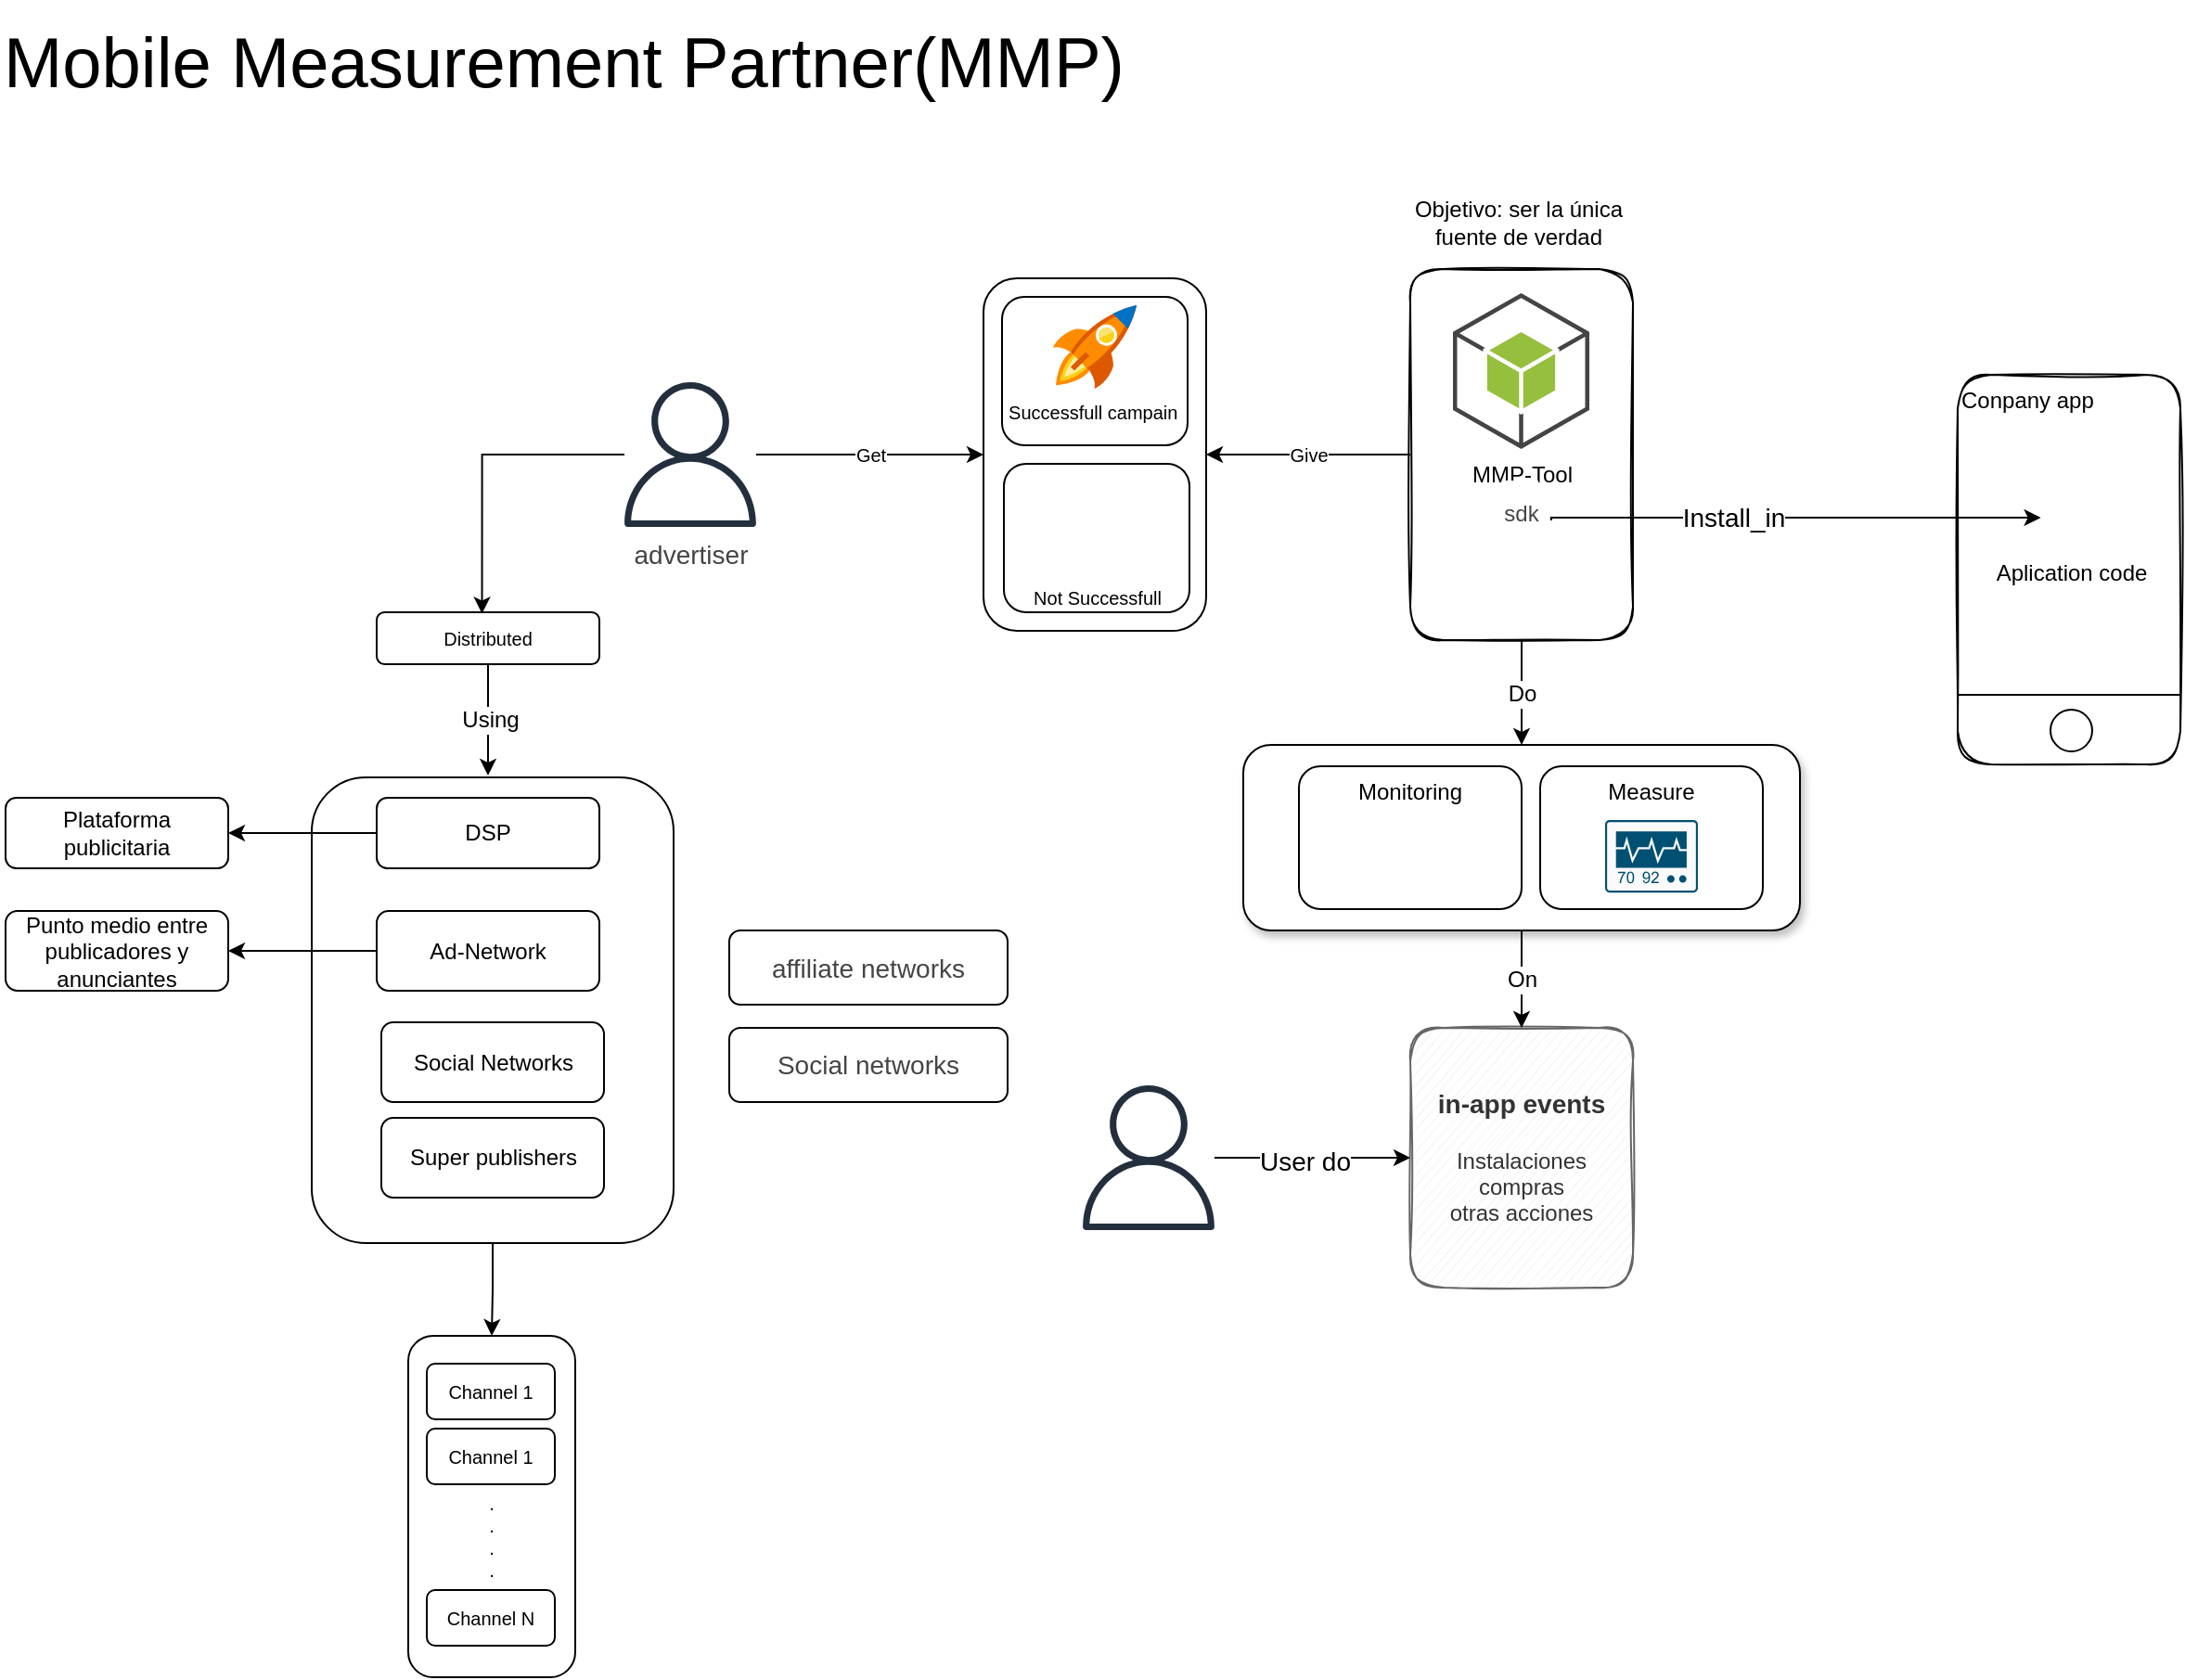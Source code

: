 <mxfile version="20.3.0" type="github"><diagram id="xDhVuhwAivKH52m27mZm" name="INV_AppFlyer"><mxGraphModel dx="2422" dy="2136" grid="1" gridSize="10" guides="1" tooltips="1" connect="1" arrows="1" fold="1" page="1" pageScale="1" pageWidth="850" pageHeight="1100" math="0" shadow="0"><root><mxCell id="0"/><mxCell id="1" parent="0"/><mxCell id="wZd1x7DF46ia563pcygS-92" style="edgeStyle=orthogonalEdgeStyle;rounded=0;orthogonalLoop=1;jettySize=auto;html=1;exitX=0.5;exitY=1;exitDx=0;exitDy=0;fontSize=12;fontColor=#000000;" edge="1" parent="1" source="wZd1x7DF46ia563pcygS-91" target="wZd1x7DF46ia563pcygS-68"><mxGeometry relative="1" as="geometry"/></mxCell><mxCell id="wZd1x7DF46ia563pcygS-91" value="" style="rounded=1;whiteSpace=wrap;html=1;shadow=0;labelBackgroundColor=none;sketch=0;strokeColor=default;fontSize=12;fontColor=#000000;fillColor=#FFFFFF;" vertex="1" parent="1"><mxGeometry x="-662" y="-671" width="195" height="251" as="geometry"/></mxCell><mxCell id="wZd1x7DF46ia563pcygS-8" value="" style="rounded=1;whiteSpace=wrap;html=1;sketch=1;" vertex="1" parent="1"><mxGeometry x="-70" y="-945" width="120" height="200" as="geometry"/></mxCell><mxCell id="wZd1x7DF46ia563pcygS-1" value="Conpany app" style="rounded=1;whiteSpace=wrap;html=1;verticalAlign=top;sketch=1;align=left;" vertex="1" parent="1"><mxGeometry x="225" y="-888" width="120" height="210" as="geometry"/></mxCell><mxCell id="wZd1x7DF46ia563pcygS-60" value="" style="rounded=1;whiteSpace=wrap;html=1;shadow=0;labelBackgroundColor=default;sketch=0;strokeColor=default;fontSize=10;fontColor=#000000;fillColor=#FFFFFF;" vertex="1" parent="1"><mxGeometry x="-300" y="-940" width="120" height="190" as="geometry"/></mxCell><mxCell id="wZd1x7DF46ia563pcygS-59" value="" style="rounded=1;whiteSpace=wrap;html=1;shadow=0;labelBackgroundColor=default;sketch=0;strokeColor=default;fontSize=10;fontColor=#000000;fillColor=#FFFFFF;" vertex="1" parent="1"><mxGeometry x="-289" y="-840" width="100" height="80" as="geometry"/></mxCell><mxCell id="wZd1x7DF46ia563pcygS-45" value="" style="group" vertex="1" connectable="0" parent="1"><mxGeometry x="-130" y="-677" width="270" height="88.5" as="geometry"/></mxCell><mxCell id="wZd1x7DF46ia563pcygS-42" value="" style="rounded=1;whiteSpace=wrap;html=1;shadow=1;labelBackgroundColor=default;sketch=0;fontSize=8;" vertex="1" parent="wZd1x7DF46ia563pcygS-45"><mxGeometry x="-30" y="-11.5" width="300" height="100" as="geometry"/></mxCell><mxCell id="wZd1x7DF46ia563pcygS-44" value="Monitoring" style="rounded=1;whiteSpace=wrap;html=1;shadow=0;labelBackgroundColor=default;sketch=0;strokeColor=default;fontSize=12;fontColor=#000000;fillColor=#FFFFFF;verticalAlign=top;" vertex="1" parent="wZd1x7DF46ia563pcygS-45"><mxGeometry width="120" height="77" as="geometry"/></mxCell><mxCell id="wZd1x7DF46ia563pcygS-40" value="" style="shape=image;html=1;verticalAlign=top;verticalLabelPosition=bottom;labelBackgroundColor=#ffffff;imageAspect=0;aspect=fixed;image=https://cdn2.iconfinder.com/data/icons/bitsies/128/BarChart-128.png;rounded=1;shadow=0;sketch=1;strokeColor=default;fontSize=8;fontColor=#000000;fillColor=#000000;" vertex="1" parent="wZd1x7DF46ia563pcygS-45"><mxGeometry x="30" y="23.07" width="48" height="48" as="geometry"/></mxCell><mxCell id="wZd1x7DF46ia563pcygS-12" style="edgeStyle=orthogonalEdgeStyle;rounded=0;orthogonalLoop=1;jettySize=auto;html=1;exitX=1;exitY=0.5;exitDx=0;exitDy=0;entryX=0;entryY=0.5;entryDx=0;entryDy=0;" edge="1" parent="1" source="wZd1x7DF46ia563pcygS-7" target="wZd1x7DF46ia563pcygS-10"><mxGeometry relative="1" as="geometry"><mxPoint x="183" y="-852" as="targetPoint"/><Array as="points"><mxPoint x="6" y="-811"/></Array></mxGeometry></mxCell><mxCell id="wZd1x7DF46ia563pcygS-24" value="Install_in" style="edgeLabel;html=1;align=center;verticalAlign=middle;resizable=0;points=[];fontSize=14;" vertex="1" connectable="0" parent="wZd1x7DF46ia563pcygS-12"><mxGeometry x="-0.139" y="-1" relative="1" as="geometry"><mxPoint x="-15" y="-1" as="offset"/></mxGeometry></mxCell><mxCell id="wZd1x7DF46ia563pcygS-15" value="&lt;b&gt;&lt;font style=&quot;font-size: 14px;&quot;&gt;in-app events&lt;br&gt;&lt;/font&gt;&lt;/b&gt;&lt;br&gt;Instalaciones&lt;br&gt;compras&lt;br&gt;otras acciones" style="text;html=1;strokeColor=#666666;fillColor=#f5f5f5;align=center;verticalAlign=middle;whiteSpace=wrap;rounded=1;fontColor=#333333;sketch=1;" vertex="1" parent="1"><mxGeometry x="-70" y="-536" width="120" height="140" as="geometry"/></mxCell><mxCell id="wZd1x7DF46ia563pcygS-21" style="edgeStyle=orthogonalEdgeStyle;rounded=0;orthogonalLoop=1;jettySize=auto;html=1;" edge="1" parent="1" source="wZd1x7DF46ia563pcygS-19" target="wZd1x7DF46ia563pcygS-15"><mxGeometry relative="1" as="geometry"/></mxCell><mxCell id="wZd1x7DF46ia563pcygS-22" value="User do" style="edgeLabel;html=1;align=center;verticalAlign=middle;resizable=0;points=[];fontSize=14;" vertex="1" connectable="0" parent="wZd1x7DF46ia563pcygS-21"><mxGeometry x="-0.064" y="-2" relative="1" as="geometry"><mxPoint x="-1" as="offset"/></mxGeometry></mxCell><mxCell id="wZd1x7DF46ia563pcygS-19" value="" style="sketch=0;outlineConnect=0;fontColor=#232F3E;gradientColor=none;fillColor=#232F3D;strokeColor=none;dashed=0;verticalLabelPosition=bottom;verticalAlign=top;align=center;html=1;fontSize=12;fontStyle=0;aspect=fixed;pointerEvents=1;shape=mxgraph.aws4.user;" vertex="1" parent="1"><mxGeometry x="-250" y="-505" width="78" height="78" as="geometry"/></mxCell><mxCell id="wZd1x7DF46ia563pcygS-46" value="" style="group" vertex="1" connectable="0" parent="1"><mxGeometry y="-677" width="120" height="77" as="geometry"/></mxCell><mxCell id="wZd1x7DF46ia563pcygS-43" value="Measure" style="rounded=1;whiteSpace=wrap;html=1;shadow=0;labelBackgroundColor=default;sketch=0;strokeColor=default;fontSize=12;fontColor=#000000;fillColor=#FFFFFF;verticalAlign=top;" vertex="1" parent="wZd1x7DF46ia563pcygS-46"><mxGeometry width="120" height="77" as="geometry"/></mxCell><mxCell id="wZd1x7DF46ia563pcygS-41" value="" style="sketch=0;points=[[0.015,0.015,0],[0.985,0.015,0],[0.985,0.985,0],[0.015,0.985,0],[0.25,0,0],[0.5,0,0],[0.75,0,0],[1,0.25,0],[1,0.5,0],[1,0.75,0],[0.75,1,0],[0.5,1,0],[0.25,1,0],[0,0.75,0],[0,0.5,0],[0,0.25,0]];verticalLabelPosition=bottom;html=1;verticalAlign=top;aspect=fixed;align=center;pointerEvents=1;shape=mxgraph.cisco19.rect;prIcon=monitor;fillColor=#FAFAFA;strokeColor=#005073;rounded=1;shadow=0;labelBackgroundColor=default;fontSize=8;fontColor=#000000;" vertex="1" parent="wZd1x7DF46ia563pcygS-46"><mxGeometry x="35" y="29" width="50" height="39.07" as="geometry"/></mxCell><mxCell id="wZd1x7DF46ia563pcygS-48" value="Do" style="edgeStyle=orthogonalEdgeStyle;rounded=0;orthogonalLoop=1;jettySize=auto;html=1;entryX=0.5;entryY=0;entryDx=0;entryDy=0;fontSize=12;fontColor=#000000;" edge="1" parent="1" source="wZd1x7DF46ia563pcygS-8" target="wZd1x7DF46ia563pcygS-42"><mxGeometry relative="1" as="geometry"/></mxCell><mxCell id="wZd1x7DF46ia563pcygS-49" value="On" style="edgeStyle=orthogonalEdgeStyle;rounded=0;orthogonalLoop=1;jettySize=auto;html=1;entryX=0.5;entryY=0;entryDx=0;entryDy=0;fontSize=12;fontColor=#000000;" edge="1" parent="1" source="wZd1x7DF46ia563pcygS-42" target="wZd1x7DF46ia563pcygS-15"><mxGeometry relative="1" as="geometry"/></mxCell><mxCell id="wZd1x7DF46ia563pcygS-72" style="edgeStyle=orthogonalEdgeStyle;rounded=0;orthogonalLoop=1;jettySize=auto;html=1;entryX=0.473;entryY=0.026;entryDx=0;entryDy=0;fontSize=10;fontColor=#000000;entryPerimeter=0;" edge="1" parent="1" source="wZd1x7DF46ia563pcygS-53" target="wZd1x7DF46ia563pcygS-85"><mxGeometry relative="1" as="geometry"/></mxCell><mxCell id="wZd1x7DF46ia563pcygS-106" value="Get" style="edgeStyle=orthogonalEdgeStyle;rounded=0;orthogonalLoop=1;jettySize=auto;html=1;entryX=0;entryY=0.5;entryDx=0;entryDy=0;fontSize=10;fontColor=#000000;" edge="1" parent="1" source="wZd1x7DF46ia563pcygS-53" target="wZd1x7DF46ia563pcygS-60"><mxGeometry relative="1" as="geometry"/></mxCell><mxCell id="wZd1x7DF46ia563pcygS-53" value="&lt;meta charset=&quot;utf-8&quot;&gt;&lt;span style=&quot;color: rgb(69, 69, 69); font-family: &amp;quot;Gotham SSm A&amp;quot;, &amp;quot;Gotham SSm B&amp;quot;, Verdana, sans-serif; font-size: 14px; font-style: normal; font-variant-ligatures: normal; font-variant-caps: normal; font-weight: 300; letter-spacing: normal; orphans: 2; text-align: start; text-indent: 0px; text-transform: none; widows: 2; word-spacing: 0px; -webkit-text-stroke-width: 0px; background-color: rgb(255, 255, 255); text-decoration-thickness: initial; text-decoration-style: initial; text-decoration-color: initial; float: none; display: inline !important;&quot;&gt;advertiser&lt;/span&gt;" style="sketch=0;outlineConnect=0;fontColor=#232F3E;gradientColor=none;fillColor=#232F3D;strokeColor=none;dashed=0;verticalLabelPosition=bottom;verticalAlign=top;align=center;html=1;fontSize=12;fontStyle=0;aspect=fixed;pointerEvents=1;shape=mxgraph.aws4.user;" vertex="1" parent="1"><mxGeometry x="-497" y="-884" width="78" height="78" as="geometry"/></mxCell><mxCell id="wZd1x7DF46ia563pcygS-56" value="Not Successfull" style="shape=image;html=1;verticalAlign=top;verticalLabelPosition=bottom;labelBackgroundColor=#ffffff;imageAspect=0;aspect=fixed;image=https://cdn1.iconfinder.com/data/icons/competitive-strategy-and-corporate-training/512/572_Bomb_boom_danger_ddos_explosion_cyber_spot_security-128.png;rounded=1;shadow=0;sketch=0;strokeColor=default;fontSize=10;fontColor=#000000;fillColor=#FFFFFF;" vertex="1" parent="1"><mxGeometry x="-268" y="-838" width="58" height="58" as="geometry"/></mxCell><mxCell id="wZd1x7DF46ia563pcygS-54" value="" style="rounded=1;whiteSpace=wrap;html=1;shadow=0;labelBackgroundColor=default;sketch=0;strokeColor=default;fontSize=10;fontColor=#000000;fillColor=#FFFFFF;" vertex="1" parent="1"><mxGeometry x="-290" y="-930" width="100" height="80" as="geometry"/></mxCell><mxCell id="wZd1x7DF46ia563pcygS-38" value="&lt;font style=&quot;font-size: 10px;&quot;&gt;Successfull campain&amp;nbsp;&lt;/font&gt;" style="sketch=0;aspect=fixed;html=1;points=[];align=center;image;fontSize=10;image=img/lib/mscae/Quick_Start_Center.svg;rounded=1;shadow=0;labelBackgroundColor=default;strokeColor=default;fontColor=#000000;fillColor=#000000;" vertex="1" parent="1"><mxGeometry x="-262.5" y="-925.5" width="45" height="45" as="geometry"/></mxCell><mxCell id="wZd1x7DF46ia563pcygS-61" value="Give" style="edgeStyle=orthogonalEdgeStyle;rounded=0;orthogonalLoop=1;jettySize=auto;html=1;fontSize=10;fontColor=#000000;" edge="1" parent="1" source="wZd1x7DF46ia563pcygS-8" target="wZd1x7DF46ia563pcygS-60"><mxGeometry relative="1" as="geometry"/></mxCell><mxCell id="wZd1x7DF46ia563pcygS-10" value="Aplication code" style="shape=image;html=1;verticalAlign=top;verticalLabelPosition=bottom;labelBackgroundColor=#ffffff;imageAspect=0;aspect=fixed;image=https://cdn0.iconfinder.com/data/icons/google-material-design-3-0/48/ic_code_48px-128.png" vertex="1" parent="1"><mxGeometry x="269.806" y="-827.441" width="32.882" height="32.882" as="geometry"/></mxCell><mxCell id="wZd1x7DF46ia563pcygS-28" value="" style="ellipse;whiteSpace=wrap;html=1;aspect=fixed;rounded=1;fontSize=14;" vertex="1" parent="1"><mxGeometry x="275" y="-707.5" width="22.5" height="22.5" as="geometry"/></mxCell><mxCell id="wZd1x7DF46ia563pcygS-31" value="" style="endArrow=none;html=1;rounded=0;fontSize=14;entryX=1;entryY=0.75;entryDx=0;entryDy=0;exitX=0;exitY=0.75;exitDx=0;exitDy=0;" edge="1" parent="1"><mxGeometry width="50" height="50" relative="1" as="geometry"><mxPoint x="225" y="-715.5" as="sourcePoint"/><mxPoint x="345" y="-715.5" as="targetPoint"/></mxGeometry></mxCell><mxCell id="wZd1x7DF46ia563pcygS-63" value="" style="shape=image;verticalLabelPosition=bottom;labelBackgroundColor=default;verticalAlign=top;aspect=fixed;imageAspect=0;image=https://upload.wikimedia.org/wikipedia/commons/c/cc/Banco-Pichincha.png;" vertex="1" parent="1"><mxGeometry x="312" y="-885.55" width="27" height="27.09" as="geometry"/></mxCell><mxCell id="wZd1x7DF46ia563pcygS-71" value="" style="group" vertex="1" connectable="0" parent="1"><mxGeometry x="-610" y="-370" width="90" height="184" as="geometry"/></mxCell><mxCell id="wZd1x7DF46ia563pcygS-68" value="" style="rounded=1;whiteSpace=wrap;html=1;shadow=0;labelBackgroundColor=default;sketch=0;strokeColor=default;fontSize=10;fontColor=#000000;fillColor=#FFFFFF;" vertex="1" parent="wZd1x7DF46ia563pcygS-71"><mxGeometry width="90" height="184" as="geometry"/></mxCell><mxCell id="wZd1x7DF46ia563pcygS-52" value="Channel 1" style="rounded=1;whiteSpace=wrap;html=1;shadow=0;labelBackgroundColor=default;sketch=0;strokeColor=default;fontSize=10;fontColor=#000000;fillColor=#FFFFFF;" vertex="1" parent="wZd1x7DF46ia563pcygS-71"><mxGeometry x="10" y="15" width="69" height="30" as="geometry"/></mxCell><mxCell id="wZd1x7DF46ia563pcygS-66" value="Channel 1" style="rounded=1;whiteSpace=wrap;html=1;shadow=0;labelBackgroundColor=default;sketch=0;strokeColor=default;fontSize=10;fontColor=#000000;fillColor=#FFFFFF;" vertex="1" parent="wZd1x7DF46ia563pcygS-71"><mxGeometry x="10" y="50" width="69" height="30" as="geometry"/></mxCell><mxCell id="wZd1x7DF46ia563pcygS-67" value="Channel N" style="rounded=1;whiteSpace=wrap;html=1;shadow=0;labelBackgroundColor=default;sketch=0;strokeColor=default;fontSize=10;fontColor=#000000;fillColor=#FFFFFF;" vertex="1" parent="wZd1x7DF46ia563pcygS-71"><mxGeometry x="10" y="137" width="69" height="30" as="geometry"/></mxCell><mxCell id="wZd1x7DF46ia563pcygS-69" value=".&lt;br&gt;.&lt;br&gt;.&lt;br&gt;." style="text;html=1;strokeColor=none;fillColor=none;align=center;verticalAlign=middle;whiteSpace=wrap;rounded=0;shadow=0;labelBackgroundColor=default;sketch=0;fontSize=10;fontColor=#000000;" vertex="1" parent="wZd1x7DF46ia563pcygS-71"><mxGeometry x="14.5" y="92.5" width="60" height="30" as="geometry"/></mxCell><mxCell id="wZd1x7DF46ia563pcygS-6" value="MMP-Tool" style="outlineConnect=0;dashed=0;verticalLabelPosition=bottom;verticalAlign=top;align=center;html=1;shape=mxgraph.aws3.android;fillColor=#96BF3D;gradientColor=none;" vertex="1" parent="1"><mxGeometry x="-47" y="-932" width="73.5" height="84" as="geometry"/></mxCell><mxCell id="wZd1x7DF46ia563pcygS-7" value="&lt;h3 style=&quot;box-sizing: border-box; margin: 0px 0px 8px; padding: 0px; border: 0px; font-style: normal; font-variant-ligatures: normal; font-variant-caps: normal; font-variant-numeric: inherit; font-variant-east-asian: inherit; font-stretch: inherit; font-size: 12px; line-height: 36.1px; font-family: &amp;quot;Gotham SSm A&amp;quot;, &amp;quot;Gotham SSm B&amp;quot;, Verdana, sans-serif; vertical-align: baseline; color: rgb(69, 69, 69); letter-spacing: normal; -webkit-font-smoothing: antialiased; orphans: 2; text-align: start; text-indent: 0px; text-transform: none; widows: 2; word-spacing: 0px; -webkit-text-stroke-width: 0px; text-decoration-thickness: initial; text-decoration-style: initial; text-decoration-color: initial; font-weight: 100 !important;&quot;&gt;sdk&lt;/h3&gt;" style="text;whiteSpace=wrap;html=1;sketch=1;verticalAlign=middle;align=center;fontSize=12;labelBackgroundColor=default;" vertex="1" parent="1"><mxGeometry x="-25.93" y="-822" width="31.87" height="25" as="geometry"/></mxCell><mxCell id="wZd1x7DF46ia563pcygS-86" value="Using" style="edgeStyle=orthogonalEdgeStyle;rounded=0;orthogonalLoop=1;jettySize=auto;html=1;fontSize=12;fontColor=#000000;" edge="1" parent="1" source="wZd1x7DF46ia563pcygS-85"><mxGeometry relative="1" as="geometry"><mxPoint x="-567" y="-672" as="targetPoint"/></mxGeometry></mxCell><mxCell id="wZd1x7DF46ia563pcygS-85" value="&lt;meta charset=&quot;utf-8&quot;&gt;&lt;span style=&quot;color: rgb(0, 0, 0); font-family: Helvetica; font-size: 10px; font-style: normal; font-variant-ligatures: normal; font-variant-caps: normal; font-weight: 400; letter-spacing: normal; orphans: 2; text-align: center; text-indent: 0px; text-transform: none; widows: 2; word-spacing: 0px; -webkit-text-stroke-width: 0px; background-color: rgb(255, 255, 255); text-decoration-thickness: initial; text-decoration-style: initial; text-decoration-color: initial; float: none; display: inline !important;&quot;&gt;Distributed&lt;/span&gt;" style="rounded=1;whiteSpace=wrap;html=1;shadow=0;labelBackgroundColor=none;sketch=0;strokeColor=default;fontSize=12;fontColor=#000000;fillColor=#FFFFFF;" vertex="1" parent="1"><mxGeometry x="-627" y="-760" width="120" height="28" as="geometry"/></mxCell><mxCell id="wZd1x7DF46ia563pcygS-94" value="" style="edgeStyle=orthogonalEdgeStyle;rounded=0;orthogonalLoop=1;jettySize=auto;html=1;fontSize=12;fontColor=#000000;" edge="1" parent="1" source="wZd1x7DF46ia563pcygS-87" target="wZd1x7DF46ia563pcygS-93"><mxGeometry relative="1" as="geometry"/></mxCell><mxCell id="wZd1x7DF46ia563pcygS-87" value="DSP" style="rounded=1;whiteSpace=wrap;html=1;shadow=0;labelBackgroundColor=none;sketch=0;strokeColor=default;fontSize=12;fontColor=#000000;fillColor=#FFFFFF;" vertex="1" parent="1"><mxGeometry x="-627" y="-660" width="120" height="38" as="geometry"/></mxCell><mxCell id="wZd1x7DF46ia563pcygS-96" value="" style="edgeStyle=orthogonalEdgeStyle;rounded=0;orthogonalLoop=1;jettySize=auto;html=1;fontSize=12;fontColor=#000000;" edge="1" parent="1" source="wZd1x7DF46ia563pcygS-88" target="wZd1x7DF46ia563pcygS-95"><mxGeometry relative="1" as="geometry"/></mxCell><mxCell id="wZd1x7DF46ia563pcygS-88" value="Ad-Network" style="rounded=1;whiteSpace=wrap;html=1;shadow=0;labelBackgroundColor=none;sketch=0;strokeColor=default;fontSize=12;fontColor=#000000;fillColor=#FFFFFF;" vertex="1" parent="1"><mxGeometry x="-627" y="-599" width="120" height="43" as="geometry"/></mxCell><mxCell id="wZd1x7DF46ia563pcygS-93" value="Plataforma publicitaria" style="rounded=1;whiteSpace=wrap;html=1;shadow=0;labelBackgroundColor=none;sketch=0;strokeColor=default;fontSize=12;fontColor=#000000;fillColor=#FFFFFF;" vertex="1" parent="1"><mxGeometry x="-827" y="-660" width="120" height="38" as="geometry"/></mxCell><mxCell id="wZd1x7DF46ia563pcygS-95" value="Punto medio entre publicadores y anunciantes" style="rounded=1;whiteSpace=wrap;html=1;shadow=0;labelBackgroundColor=none;sketch=0;strokeColor=default;fontSize=12;fontColor=#000000;fillColor=#FFFFFF;" vertex="1" parent="1"><mxGeometry x="-827" y="-599" width="120" height="43" as="geometry"/></mxCell><mxCell id="wZd1x7DF46ia563pcygS-97" value="&lt;meta charset=&quot;utf-8&quot;&gt;&lt;span style=&quot;color: rgb(69, 69, 69); font-family: &amp;quot;Gotham SSm A&amp;quot;, &amp;quot;Gotham SSm B&amp;quot;, Verdana, sans-serif; font-size: 14px; font-style: normal; font-variant-ligatures: normal; font-variant-caps: normal; font-weight: 300; letter-spacing: normal; orphans: 2; text-align: start; text-indent: 0px; text-transform: none; widows: 2; word-spacing: 0px; -webkit-text-stroke-width: 0px; background-color: rgb(255, 255, 255); text-decoration-thickness: initial; text-decoration-style: initial; text-decoration-color: initial; float: none; display: inline !important;&quot;&gt;affiliate networks&lt;/span&gt;" style="text;whiteSpace=wrap;html=1;fontSize=12;fontColor=#000000;strokeColor=default;align=center;verticalAlign=middle;fillColor=#FFFFFF;rounded=1;shadow=0;labelBackgroundColor=none;sketch=0;" vertex="1" parent="1"><mxGeometry x="-437" y="-588.5" width="150" height="40" as="geometry"/></mxCell><mxCell id="wZd1x7DF46ia563pcygS-98" value="&lt;span style=&quot;color: rgb(69, 69, 69); font-family: &amp;quot;Gotham SSm A&amp;quot;, &amp;quot;Gotham SSm B&amp;quot;, Verdana, sans-serif; font-size: 14px; font-style: normal; font-variant-ligatures: normal; font-variant-caps: normal; font-weight: 300; letter-spacing: normal; orphans: 2; text-align: start; text-indent: 0px; text-transform: none; widows: 2; word-spacing: 0px; -webkit-text-stroke-width: 0px; background-color: rgb(255, 255, 255); text-decoration-thickness: initial; text-decoration-style: initial; text-decoration-color: initial; float: none; display: inline !important;&quot;&gt;Social networks&lt;/span&gt;" style="text;whiteSpace=wrap;html=1;fontSize=12;fontColor=#000000;strokeColor=default;align=center;verticalAlign=middle;fillColor=#FFFFFF;rounded=1;shadow=0;labelBackgroundColor=none;sketch=0;" vertex="1" parent="1"><mxGeometry x="-437" y="-536" width="150" height="40" as="geometry"/></mxCell><mxCell id="wZd1x7DF46ia563pcygS-100" value="Social Networks" style="rounded=1;whiteSpace=wrap;html=1;shadow=0;labelBackgroundColor=none;sketch=0;strokeColor=default;fontSize=12;fontColor=#000000;fillColor=#FFFFFF;" vertex="1" parent="1"><mxGeometry x="-624.5" y="-539" width="120" height="43" as="geometry"/></mxCell><mxCell id="wZd1x7DF46ia563pcygS-102" value="Super publishers" style="rounded=1;whiteSpace=wrap;html=1;shadow=0;labelBackgroundColor=none;sketch=0;strokeColor=default;fontSize=12;fontColor=#000000;fillColor=#FFFFFF;" vertex="1" parent="1"><mxGeometry x="-624.5" y="-487.5" width="120" height="43" as="geometry"/></mxCell><mxCell id="wZd1x7DF46ia563pcygS-105" value="&lt;h2 style=&quot;box-sizing: border-box; margin: 0px 0px 7px; padding: 0px; border: 0px; font-variant-numeric: inherit; font-variant-east-asian: inherit; font-stretch: inherit; font-size: 38px; line-height: 55.1px; font-family: &amp;quot;Gotham SSm A&amp;quot;, &amp;quot;Gotham SSm B&amp;quot;, Verdana, sans-serif; vertical-align: baseline; -webkit-font-smoothing: antialiased; font-weight: 100 !important;&quot;&gt;Mobile Measurement Partner(MMP)&lt;/h2&gt;" style="text;whiteSpace=wrap;html=1;fontSize=12;fontColor=default;labelBackgroundColor=none;" vertex="1" parent="1"><mxGeometry x="-830" y="-1090" width="690" height="70" as="geometry"/></mxCell><mxCell id="wZd1x7DF46ia563pcygS-107" value="Objetivo: ser la única fuente de verdad" style="text;html=1;strokeColor=none;fillColor=none;align=center;verticalAlign=middle;whiteSpace=wrap;rounded=0;shadow=0;labelBackgroundColor=none;sketch=0;fontSize=12;fontColor=default;" vertex="1" parent="1"><mxGeometry x="-72.99" y="-985" width="122.99" height="30" as="geometry"/></mxCell></root></mxGraphModel></diagram></mxfile>
